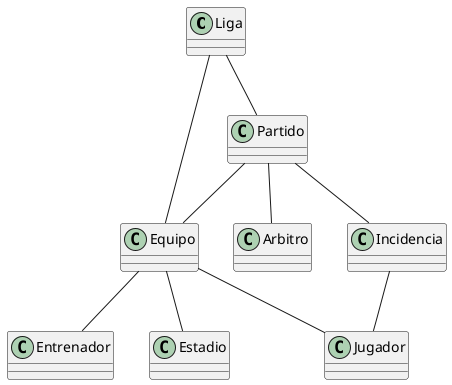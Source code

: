 @startuml
Liga -- Equipo
Liga -- Partido
Equipo -- Jugador
Equipo -- Entrenador
Equipo -- Estadio
Partido -- Equipo
Partido -- Arbitro
Partido -- Incidencia
Incidencia -- Jugador
@enduml 
